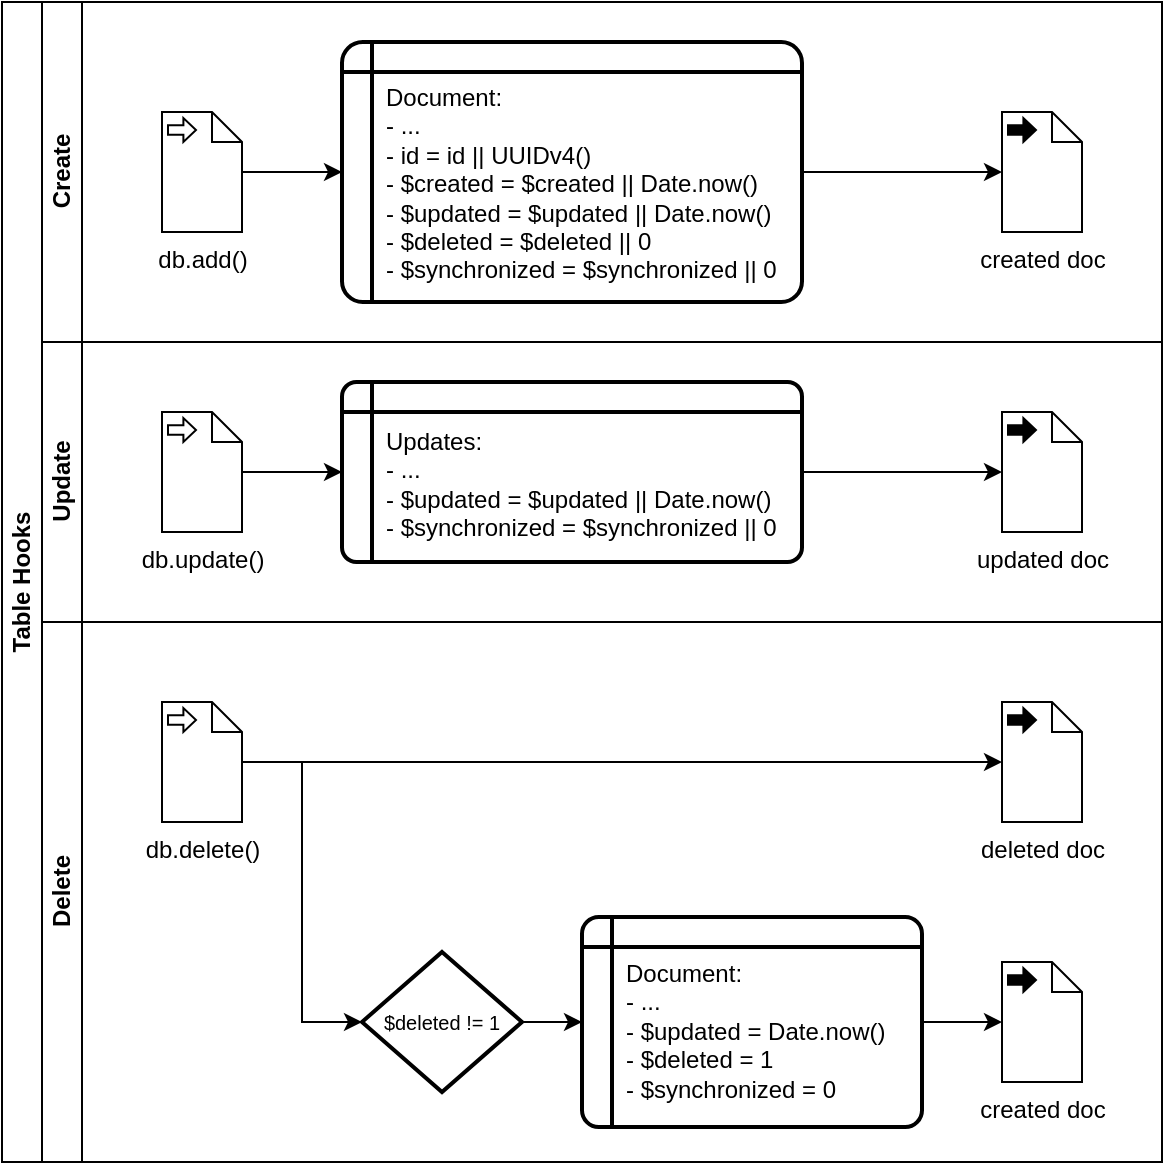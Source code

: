 <mxfile version="24.0.0" type="device">
  <diagram id="C5RBs43oDa-KdzZeNtuy" name="Page-1">
    <mxGraphModel dx="1134" dy="751" grid="1" gridSize="10" guides="1" tooltips="1" connect="1" arrows="1" fold="1" page="1" pageScale="1" pageWidth="827" pageHeight="1169" math="0" shadow="0">
      <root>
        <mxCell id="WIyWlLk6GJQsqaUBKTNV-0" />
        <mxCell id="WIyWlLk6GJQsqaUBKTNV-1" parent="WIyWlLk6GJQsqaUBKTNV-0" />
        <mxCell id="2h3q5sDtVweo8cAcQsdt-7" value="Table Hooks" style="swimlane;html=1;childLayout=stackLayout;resizeParent=1;resizeParentMax=0;horizontal=0;startSize=20;horizontalStack=0;whiteSpace=wrap;" parent="WIyWlLk6GJQsqaUBKTNV-1" vertex="1">
          <mxGeometry x="20" y="20" width="580" height="580" as="geometry" />
        </mxCell>
        <mxCell id="2h3q5sDtVweo8cAcQsdt-8" value="Create" style="swimlane;html=1;startSize=20;horizontal=0;" parent="2h3q5sDtVweo8cAcQsdt-7" vertex="1">
          <mxGeometry x="20" width="560" height="170" as="geometry">
            <mxRectangle x="20" width="460" height="30" as="alternateBounds" />
          </mxGeometry>
        </mxCell>
        <mxCell id="2h3q5sDtVweo8cAcQsdt-12" value="created doc" style="shape=mxgraph.bpmn.data;labelPosition=center;verticalLabelPosition=bottom;align=center;verticalAlign=top;size=15;html=1;bpmnTransferType=output;" parent="2h3q5sDtVweo8cAcQsdt-8" vertex="1">
          <mxGeometry x="480" y="55" width="40" height="60" as="geometry" />
        </mxCell>
        <mxCell id="2h3q5sDtVweo8cAcQsdt-14" style="edgeStyle=orthogonalEdgeStyle;rounded=0;orthogonalLoop=1;jettySize=auto;html=1;" parent="2h3q5sDtVweo8cAcQsdt-8" source="2h3q5sDtVweo8cAcQsdt-13" target="2h3q5sDtVweo8cAcQsdt-5" edge="1">
          <mxGeometry relative="1" as="geometry" />
        </mxCell>
        <mxCell id="2h3q5sDtVweo8cAcQsdt-13" value="db.add()" style="shape=mxgraph.bpmn.data;labelPosition=center;verticalLabelPosition=bottom;align=center;verticalAlign=top;size=15;html=1;bpmnTransferType=input;" parent="2h3q5sDtVweo8cAcQsdt-8" vertex="1">
          <mxGeometry x="60" y="55" width="40" height="60" as="geometry" />
        </mxCell>
        <mxCell id="2h3q5sDtVweo8cAcQsdt-5" value="Document:&lt;br&gt;- ...&lt;br&gt;- id = id || UUIDv4()&lt;br&gt;- $created = $created || Date.now()&lt;br&gt;- $updated = $updated || Date.now()&lt;br&gt;- $deleted = $deleted || 0&lt;br&gt;- $synchronized = $synchronized || 0" style="shape=internalStorage;whiteSpace=wrap;html=1;dx=15;dy=15;rounded=1;arcSize=8;strokeWidth=2;spacing=0;verticalAlign=top;spacingTop=16;align=left;spacingLeft=22;" parent="2h3q5sDtVweo8cAcQsdt-8" vertex="1">
          <mxGeometry x="150" y="20" width="230" height="130" as="geometry" />
        </mxCell>
        <mxCell id="2h3q5sDtVweo8cAcQsdt-15" style="edgeStyle=orthogonalEdgeStyle;rounded=0;orthogonalLoop=1;jettySize=auto;html=1;exitX=1;exitY=0.5;exitDx=0;exitDy=0;entryX=0;entryY=0.5;entryDx=0;entryDy=0;entryPerimeter=0;" parent="2h3q5sDtVweo8cAcQsdt-8" source="2h3q5sDtVweo8cAcQsdt-5" target="2h3q5sDtVweo8cAcQsdt-12" edge="1">
          <mxGeometry relative="1" as="geometry" />
        </mxCell>
        <mxCell id="2h3q5sDtVweo8cAcQsdt-9" value="Update" style="swimlane;html=1;startSize=20;horizontal=0;" parent="2h3q5sDtVweo8cAcQsdt-7" vertex="1">
          <mxGeometry x="20" y="170" width="560" height="140" as="geometry" />
        </mxCell>
        <mxCell id="2h3q5sDtVweo8cAcQsdt-18" value="updated doc" style="shape=mxgraph.bpmn.data;labelPosition=center;verticalLabelPosition=bottom;align=center;verticalAlign=top;size=15;html=1;bpmnTransferType=output;" parent="2h3q5sDtVweo8cAcQsdt-9" vertex="1">
          <mxGeometry x="480" y="35" width="40" height="60" as="geometry" />
        </mxCell>
        <mxCell id="2h3q5sDtVweo8cAcQsdt-20" value="db.update()" style="shape=mxgraph.bpmn.data;labelPosition=center;verticalLabelPosition=bottom;align=center;verticalAlign=top;size=15;html=1;bpmnTransferType=input;" parent="2h3q5sDtVweo8cAcQsdt-9" vertex="1">
          <mxGeometry x="60" y="35" width="40" height="60" as="geometry" />
        </mxCell>
        <mxCell id="2h3q5sDtVweo8cAcQsdt-21" value="Updates:&lt;br&gt;- ...&lt;br&gt;- $updated = $updated || Date.now()&lt;br&gt;- $synchronized = $synchronized || 0" style="shape=internalStorage;whiteSpace=wrap;html=1;dx=15;dy=15;rounded=1;arcSize=8;strokeWidth=2;spacing=0;verticalAlign=top;spacingTop=18;align=left;spacingLeft=22;" parent="2h3q5sDtVweo8cAcQsdt-9" vertex="1">
          <mxGeometry x="150" y="20" width="230" height="90" as="geometry" />
        </mxCell>
        <mxCell id="2h3q5sDtVweo8cAcQsdt-19" style="edgeStyle=orthogonalEdgeStyle;rounded=0;orthogonalLoop=1;jettySize=auto;html=1;" parent="2h3q5sDtVweo8cAcQsdt-9" source="2h3q5sDtVweo8cAcQsdt-20" target="2h3q5sDtVweo8cAcQsdt-21" edge="1">
          <mxGeometry relative="1" as="geometry" />
        </mxCell>
        <mxCell id="2h3q5sDtVweo8cAcQsdt-22" style="edgeStyle=orthogonalEdgeStyle;rounded=0;orthogonalLoop=1;jettySize=auto;html=1;exitX=1;exitY=0.5;exitDx=0;exitDy=0;entryX=0;entryY=0.5;entryDx=0;entryDy=0;entryPerimeter=0;" parent="2h3q5sDtVweo8cAcQsdt-9" source="2h3q5sDtVweo8cAcQsdt-21" target="2h3q5sDtVweo8cAcQsdt-18" edge="1">
          <mxGeometry relative="1" as="geometry" />
        </mxCell>
        <mxCell id="2h3q5sDtVweo8cAcQsdt-10" value="Delete" style="swimlane;html=1;startSize=20;horizontal=0;" parent="2h3q5sDtVweo8cAcQsdt-7" vertex="1">
          <mxGeometry x="20" y="310" width="560" height="270" as="geometry" />
        </mxCell>
        <mxCell id="2h3q5sDtVweo8cAcQsdt-49" style="edgeStyle=orthogonalEdgeStyle;rounded=0;orthogonalLoop=1;jettySize=auto;html=1;" parent="2h3q5sDtVweo8cAcQsdt-10" source="2h3q5sDtVweo8cAcQsdt-25" target="2h3q5sDtVweo8cAcQsdt-33" edge="1">
          <mxGeometry relative="1" as="geometry">
            <mxPoint x="200" y="70" as="targetPoint" />
          </mxGeometry>
        </mxCell>
        <mxCell id="2h3q5sDtVweo8cAcQsdt-25" value="db.delete()" style="shape=mxgraph.bpmn.data;labelPosition=center;verticalLabelPosition=bottom;align=center;verticalAlign=top;size=15;html=1;bpmnTransferType=input;" parent="2h3q5sDtVweo8cAcQsdt-10" vertex="1">
          <mxGeometry x="60" y="40" width="40" height="60" as="geometry" />
        </mxCell>
        <mxCell id="2h3q5sDtVweo8cAcQsdt-33" value="deleted doc" style="shape=mxgraph.bpmn.data;labelPosition=center;verticalLabelPosition=bottom;align=center;verticalAlign=top;size=15;html=1;bpmnTransferType=output;" parent="2h3q5sDtVweo8cAcQsdt-10" vertex="1">
          <mxGeometry x="480" y="40" width="40" height="60" as="geometry" />
        </mxCell>
        <mxCell id="2h3q5sDtVweo8cAcQsdt-38" value="Document:&lt;br&gt;- ...&lt;br&gt;- $updated = Date.now()&lt;br&gt;- $deleted = 1&lt;br&gt;- $synchronized = 0" style="shape=internalStorage;whiteSpace=wrap;html=1;dx=15;dy=15;rounded=1;arcSize=8;strokeWidth=2;spacing=0;verticalAlign=top;spacingTop=16;align=left;spacingLeft=22;" parent="2h3q5sDtVweo8cAcQsdt-10" vertex="1">
          <mxGeometry x="270" y="147.5" width="170" height="105" as="geometry" />
        </mxCell>
        <mxCell id="2h3q5sDtVweo8cAcQsdt-54" style="edgeStyle=orthogonalEdgeStyle;rounded=0;orthogonalLoop=1;jettySize=auto;html=1;" parent="2h3q5sDtVweo8cAcQsdt-10" source="2h3q5sDtVweo8cAcQsdt-42" target="2h3q5sDtVweo8cAcQsdt-38" edge="1">
          <mxGeometry relative="1" as="geometry" />
        </mxCell>
        <mxCell id="2h3q5sDtVweo8cAcQsdt-42" value="$deleted != 1" style="strokeWidth=2;html=1;shape=mxgraph.flowchart.decision;whiteSpace=wrap;fontSize=10;" parent="2h3q5sDtVweo8cAcQsdt-10" vertex="1">
          <mxGeometry x="160" y="165" width="80" height="70" as="geometry" />
        </mxCell>
        <mxCell id="2h3q5sDtVweo8cAcQsdt-53" style="edgeStyle=orthogonalEdgeStyle;rounded=0;orthogonalLoop=1;jettySize=auto;html=1;entryX=0;entryY=0.5;entryDx=0;entryDy=0;entryPerimeter=0;" parent="2h3q5sDtVweo8cAcQsdt-10" source="2h3q5sDtVweo8cAcQsdt-25" target="2h3q5sDtVweo8cAcQsdt-42" edge="1">
          <mxGeometry relative="1" as="geometry" />
        </mxCell>
        <mxCell id="2h3q5sDtVweo8cAcQsdt-37" value="created doc" style="shape=mxgraph.bpmn.data;labelPosition=center;verticalLabelPosition=bottom;align=center;verticalAlign=top;size=15;html=1;bpmnTransferType=output;" parent="2h3q5sDtVweo8cAcQsdt-10" vertex="1">
          <mxGeometry x="480" y="170" width="40" height="60" as="geometry" />
        </mxCell>
        <mxCell id="2h3q5sDtVweo8cAcQsdt-39" style="edgeStyle=orthogonalEdgeStyle;rounded=0;orthogonalLoop=1;jettySize=auto;html=1;exitX=1;exitY=0.5;exitDx=0;exitDy=0;entryX=0;entryY=0.5;entryDx=0;entryDy=0;entryPerimeter=0;" parent="2h3q5sDtVweo8cAcQsdt-10" source="2h3q5sDtVweo8cAcQsdt-38" target="2h3q5sDtVweo8cAcQsdt-37" edge="1">
          <mxGeometry relative="1" as="geometry" />
        </mxCell>
      </root>
    </mxGraphModel>
  </diagram>
</mxfile>

